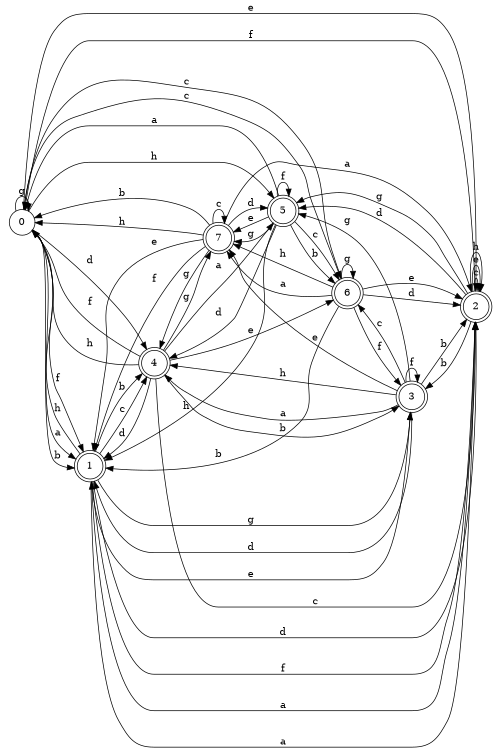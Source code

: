 digraph n7_3 {
__start0 [label="" shape="none"];

rankdir=LR;
size="8,5";

s0 [style="filled", color="black", fillcolor="white" shape="circle", label="0"];
s1 [style="rounded,filled", color="black", fillcolor="white" shape="doublecircle", label="1"];
s2 [style="rounded,filled", color="black", fillcolor="white" shape="doublecircle", label="2"];
s3 [style="rounded,filled", color="black", fillcolor="white" shape="doublecircle", label="3"];
s4 [style="rounded,filled", color="black", fillcolor="white" shape="doublecircle", label="4"];
s5 [style="rounded,filled", color="black", fillcolor="white" shape="doublecircle", label="5"];
s6 [style="rounded,filled", color="black", fillcolor="white" shape="doublecircle", label="6"];
s7 [style="rounded,filled", color="black", fillcolor="white" shape="doublecircle", label="7"];
s0 -> s1 [label="a"];
s0 -> s1 [label="b"];
s0 -> s6 [label="c"];
s0 -> s4 [label="d"];
s0 -> s2 [label="e"];
s0 -> s1 [label="f"];
s0 -> s0 [label="g"];
s0 -> s5 [label="h"];
s1 -> s2 [label="a"];
s1 -> s4 [label="b"];
s1 -> s4 [label="c"];
s1 -> s2 [label="d"];
s1 -> s3 [label="e"];
s1 -> s2 [label="f"];
s1 -> s3 [label="g"];
s1 -> s0 [label="h"];
s2 -> s1 [label="a"];
s2 -> s3 [label="b"];
s2 -> s2 [label="c"];
s2 -> s5 [label="d"];
s2 -> s2 [label="e"];
s2 -> s0 [label="f"];
s2 -> s5 [label="g"];
s2 -> s2 [label="h"];
s3 -> s4 [label="a"];
s3 -> s2 [label="b"];
s3 -> s6 [label="c"];
s3 -> s1 [label="d"];
s3 -> s7 [label="e"];
s3 -> s3 [label="f"];
s3 -> s5 [label="g"];
s3 -> s4 [label="h"];
s4 -> s5 [label="a"];
s4 -> s3 [label="b"];
s4 -> s2 [label="c"];
s4 -> s1 [label="d"];
s4 -> s6 [label="e"];
s4 -> s0 [label="f"];
s4 -> s7 [label="g"];
s4 -> s0 [label="h"];
s5 -> s0 [label="a"];
s5 -> s6 [label="b"];
s5 -> s6 [label="c"];
s5 -> s4 [label="d"];
s5 -> s7 [label="e"];
s5 -> s5 [label="f"];
s5 -> s7 [label="g"];
s5 -> s1 [label="h"];
s6 -> s7 [label="a"];
s6 -> s1 [label="b"];
s6 -> s0 [label="c"];
s6 -> s2 [label="d"];
s6 -> s2 [label="e"];
s6 -> s3 [label="f"];
s6 -> s6 [label="g"];
s6 -> s7 [label="h"];
s7 -> s2 [label="a"];
s7 -> s0 [label="b"];
s7 -> s7 [label="c"];
s7 -> s5 [label="d"];
s7 -> s1 [label="e"];
s7 -> s1 [label="f"];
s7 -> s4 [label="g"];
s7 -> s0 [label="h"];

}